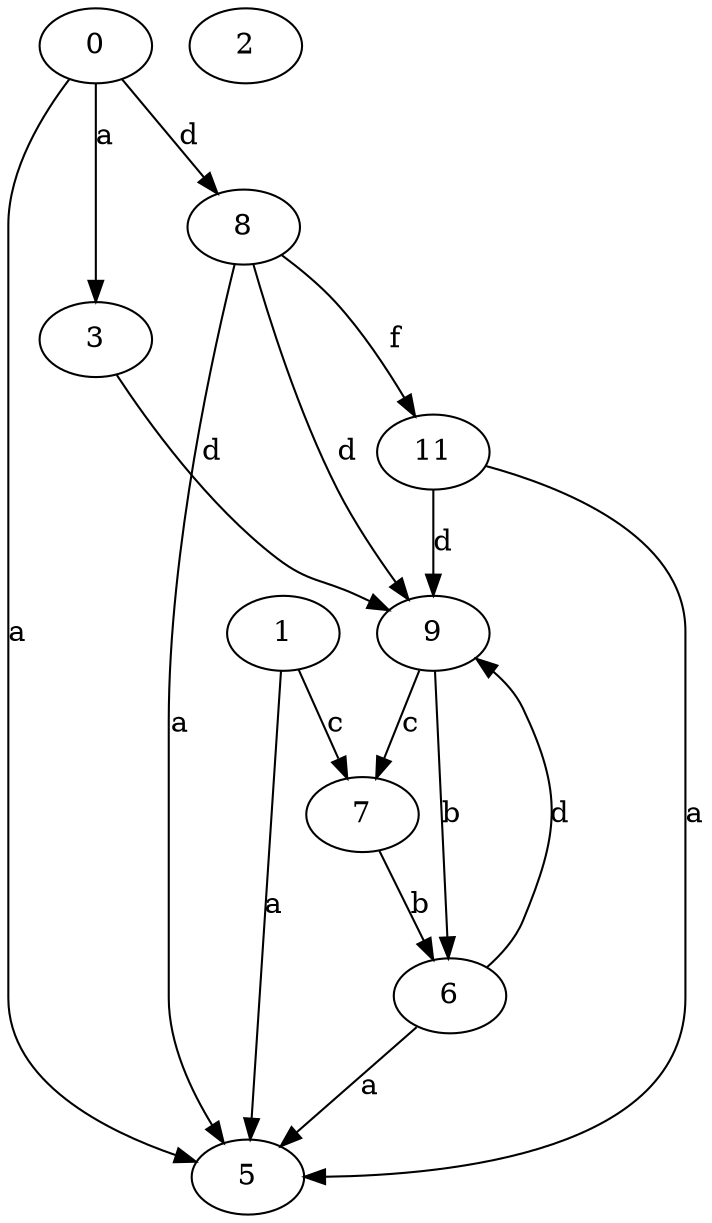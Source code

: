 strict digraph  {
0;
3;
5;
6;
7;
8;
9;
1;
2;
11;
0 -> 3  [label=a];
0 -> 5  [label=a];
0 -> 8  [label=d];
3 -> 9  [label=d];
6 -> 5  [label=a];
6 -> 9  [label=d];
7 -> 6  [label=b];
8 -> 5  [label=a];
8 -> 9  [label=d];
8 -> 11  [label=f];
9 -> 6  [label=b];
9 -> 7  [label=c];
1 -> 5  [label=a];
1 -> 7  [label=c];
11 -> 5  [label=a];
11 -> 9  [label=d];
}
